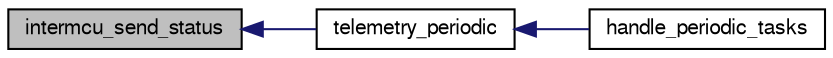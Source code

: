 digraph "intermcu_send_status"
{
  edge [fontname="FreeSans",fontsize="10",labelfontname="FreeSans",labelfontsize="10"];
  node [fontname="FreeSans",fontsize="10",shape=record];
  rankdir="LR";
  Node1 [label="intermcu_send_status",height=0.2,width=0.4,color="black", fillcolor="grey75", style="filled", fontcolor="black"];
  Node1 -> Node2 [dir="back",color="midnightblue",fontsize="10",style="solid",fontname="FreeSans"];
  Node2 [label="telemetry_periodic",height=0.2,width=0.4,color="black", fillcolor="white", style="filled",URL="$rotorcraft_2main__fbw_8c.html#aa185a98f019b1142ec48cf954cabe858"];
  Node2 -> Node3 [dir="back",color="midnightblue",fontsize="10",style="solid",fontname="FreeSans"];
  Node3 [label="handle_periodic_tasks",height=0.2,width=0.4,color="black", fillcolor="white", style="filled",URL="$rotorcraft_2main__fbw_8c.html#ab79bb049ce85bf2ed3a75c6b12c02bcb"];
}
